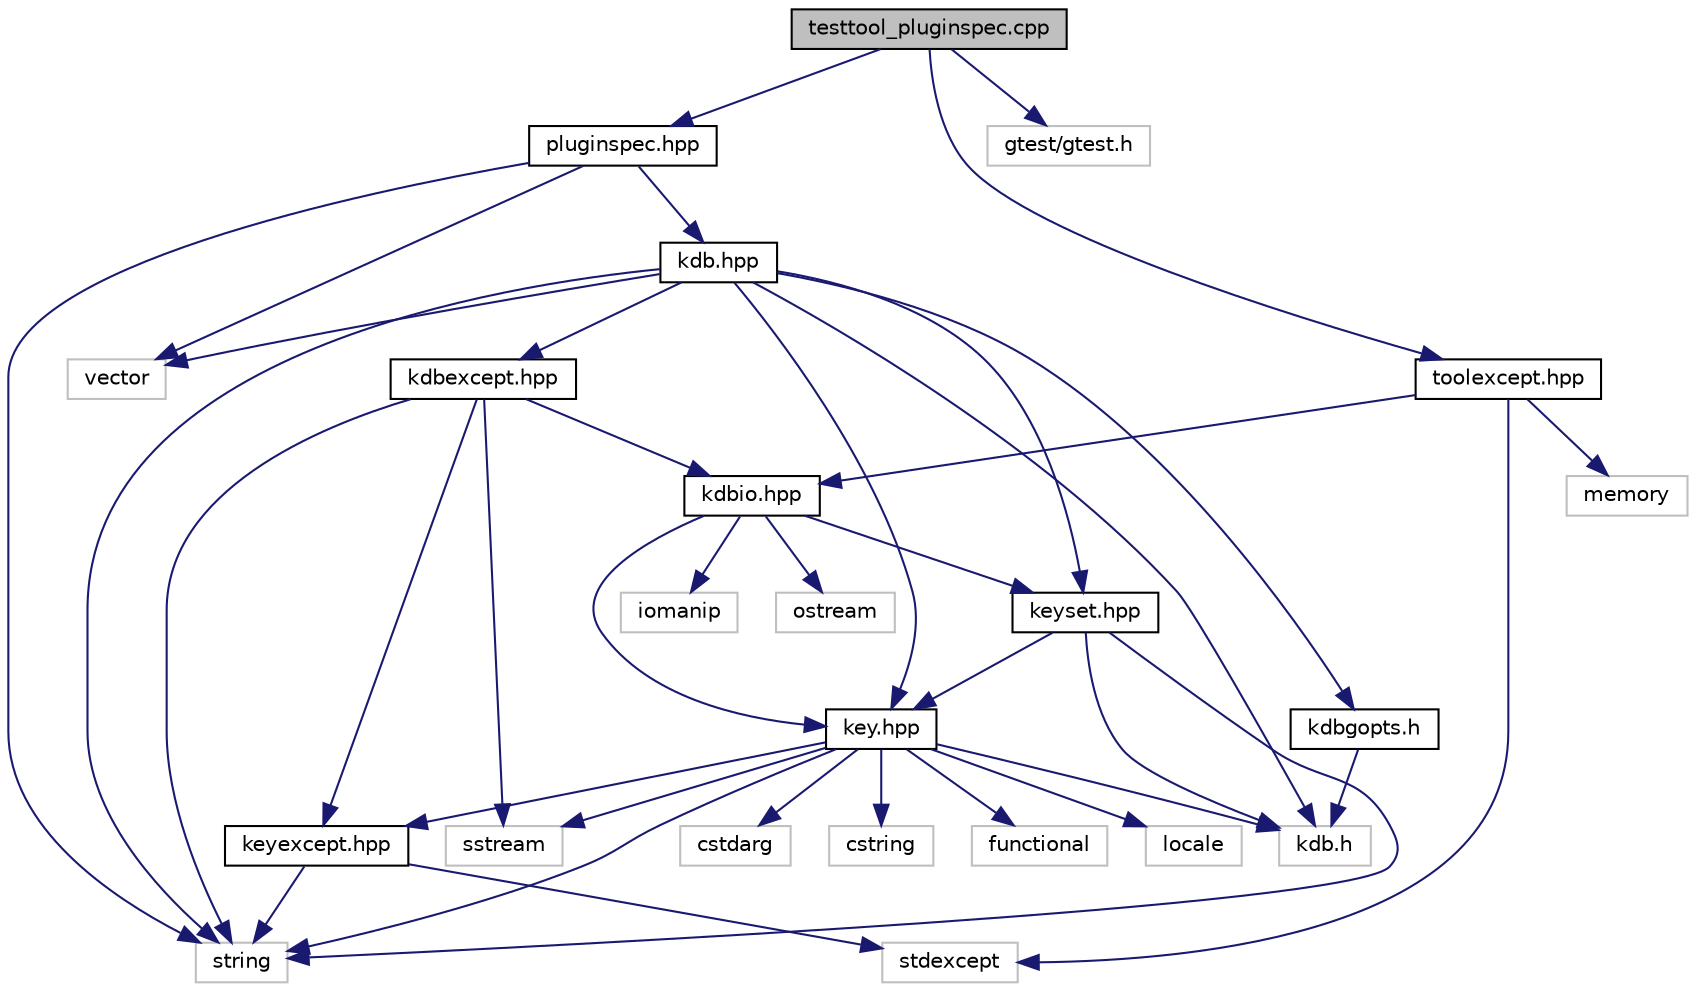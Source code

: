 digraph "testtool_pluginspec.cpp"
{
 // LATEX_PDF_SIZE
  edge [fontname="Helvetica",fontsize="10",labelfontname="Helvetica",labelfontsize="10"];
  node [fontname="Helvetica",fontsize="10",shape=record];
  Node1 [label="testtool_pluginspec.cpp",height=0.2,width=0.4,color="black", fillcolor="grey75", style="filled", fontcolor="black",tooltip="Tests for the pluginspec class."];
  Node1 -> Node2 [color="midnightblue",fontsize="10",style="solid"];
  Node2 [label="pluginspec.hpp",height=0.2,width=0.4,color="black", fillcolor="white", style="filled",URL="$pluginspec_8hpp.html",tooltip="Interface to specify which plugin is meant."];
  Node2 -> Node3 [color="midnightblue",fontsize="10",style="solid"];
  Node3 [label="string",height=0.2,width=0.4,color="grey75", fillcolor="white", style="filled",tooltip=" "];
  Node2 -> Node4 [color="midnightblue",fontsize="10",style="solid"];
  Node4 [label="vector",height=0.2,width=0.4,color="grey75", fillcolor="white", style="filled",tooltip=" "];
  Node2 -> Node5 [color="midnightblue",fontsize="10",style="solid"];
  Node5 [label="kdb.hpp",height=0.2,width=0.4,color="black", fillcolor="white", style="filled",URL="$kdb_8hpp.html",tooltip=" "];
  Node5 -> Node3 [color="midnightblue",fontsize="10",style="solid"];
  Node5 -> Node4 [color="midnightblue",fontsize="10",style="solid"];
  Node5 -> Node6 [color="midnightblue",fontsize="10",style="solid"];
  Node6 [label="kdbexcept.hpp",height=0.2,width=0.4,color="black", fillcolor="white", style="filled",URL="$kdbexcept_8hpp.html",tooltip=" "];
  Node6 -> Node7 [color="midnightblue",fontsize="10",style="solid"];
  Node7 [label="keyexcept.hpp",height=0.2,width=0.4,color="black", fillcolor="white", style="filled",URL="$keyexcept_8hpp.html",tooltip=" "];
  Node7 -> Node8 [color="midnightblue",fontsize="10",style="solid"];
  Node8 [label="stdexcept",height=0.2,width=0.4,color="grey75", fillcolor="white", style="filled",tooltip=" "];
  Node7 -> Node3 [color="midnightblue",fontsize="10",style="solid"];
  Node6 -> Node9 [color="midnightblue",fontsize="10",style="solid"];
  Node9 [label="sstream",height=0.2,width=0.4,color="grey75", fillcolor="white", style="filled",tooltip=" "];
  Node6 -> Node3 [color="midnightblue",fontsize="10",style="solid"];
  Node6 -> Node10 [color="midnightblue",fontsize="10",style="solid"];
  Node10 [label="kdbio.hpp",height=0.2,width=0.4,color="black", fillcolor="white", style="filled",URL="$kdbio_8hpp.html",tooltip=" "];
  Node10 -> Node11 [color="midnightblue",fontsize="10",style="solid"];
  Node11 [label="key.hpp",height=0.2,width=0.4,color="black", fillcolor="white", style="filled",URL="$key_8hpp.html",tooltip=" "];
  Node11 -> Node12 [color="midnightblue",fontsize="10",style="solid"];
  Node12 [label="cstdarg",height=0.2,width=0.4,color="grey75", fillcolor="white", style="filled",tooltip=" "];
  Node11 -> Node13 [color="midnightblue",fontsize="10",style="solid"];
  Node13 [label="cstring",height=0.2,width=0.4,color="grey75", fillcolor="white", style="filled",tooltip=" "];
  Node11 -> Node14 [color="midnightblue",fontsize="10",style="solid"];
  Node14 [label="functional",height=0.2,width=0.4,color="grey75", fillcolor="white", style="filled",tooltip=" "];
  Node11 -> Node15 [color="midnightblue",fontsize="10",style="solid"];
  Node15 [label="locale",height=0.2,width=0.4,color="grey75", fillcolor="white", style="filled",tooltip=" "];
  Node11 -> Node9 [color="midnightblue",fontsize="10",style="solid"];
  Node11 -> Node3 [color="midnightblue",fontsize="10",style="solid"];
  Node11 -> Node7 [color="midnightblue",fontsize="10",style="solid"];
  Node11 -> Node16 [color="midnightblue",fontsize="10",style="solid"];
  Node16 [label="kdb.h",height=0.2,width=0.4,color="grey75", fillcolor="white", style="filled",tooltip=" "];
  Node10 -> Node17 [color="midnightblue",fontsize="10",style="solid"];
  Node17 [label="keyset.hpp",height=0.2,width=0.4,color="black", fillcolor="white", style="filled",URL="$keyset_8hpp.html",tooltip=" "];
  Node17 -> Node16 [color="midnightblue",fontsize="10",style="solid"];
  Node17 -> Node11 [color="midnightblue",fontsize="10",style="solid"];
  Node17 -> Node3 [color="midnightblue",fontsize="10",style="solid"];
  Node10 -> Node18 [color="midnightblue",fontsize="10",style="solid"];
  Node18 [label="iomanip",height=0.2,width=0.4,color="grey75", fillcolor="white", style="filled",tooltip=" "];
  Node10 -> Node19 [color="midnightblue",fontsize="10",style="solid"];
  Node19 [label="ostream",height=0.2,width=0.4,color="grey75", fillcolor="white", style="filled",tooltip=" "];
  Node5 -> Node11 [color="midnightblue",fontsize="10",style="solid"];
  Node5 -> Node17 [color="midnightblue",fontsize="10",style="solid"];
  Node5 -> Node16 [color="midnightblue",fontsize="10",style="solid"];
  Node5 -> Node20 [color="midnightblue",fontsize="10",style="solid"];
  Node20 [label="kdbgopts.h",height=0.2,width=0.4,color="black", fillcolor="white", style="filled",URL="$kdbgopts_8h.html",tooltip="Gopts contract."];
  Node20 -> Node16 [color="midnightblue",fontsize="10",style="solid"];
  Node1 -> Node21 [color="midnightblue",fontsize="10",style="solid"];
  Node21 [label="toolexcept.hpp",height=0.2,width=0.4,color="black", fillcolor="white", style="filled",URL="$toolexcept_8hpp.html",tooltip="Implementation of all exceptions elektratools library might throw."];
  Node21 -> Node22 [color="midnightblue",fontsize="10",style="solid"];
  Node22 [label="memory",height=0.2,width=0.4,color="grey75", fillcolor="white", style="filled",tooltip=" "];
  Node21 -> Node8 [color="midnightblue",fontsize="10",style="solid"];
  Node21 -> Node10 [color="midnightblue",fontsize="10",style="solid"];
  Node1 -> Node23 [color="midnightblue",fontsize="10",style="solid"];
  Node23 [label="gtest/gtest.h",height=0.2,width=0.4,color="grey75", fillcolor="white", style="filled",tooltip=" "];
}

